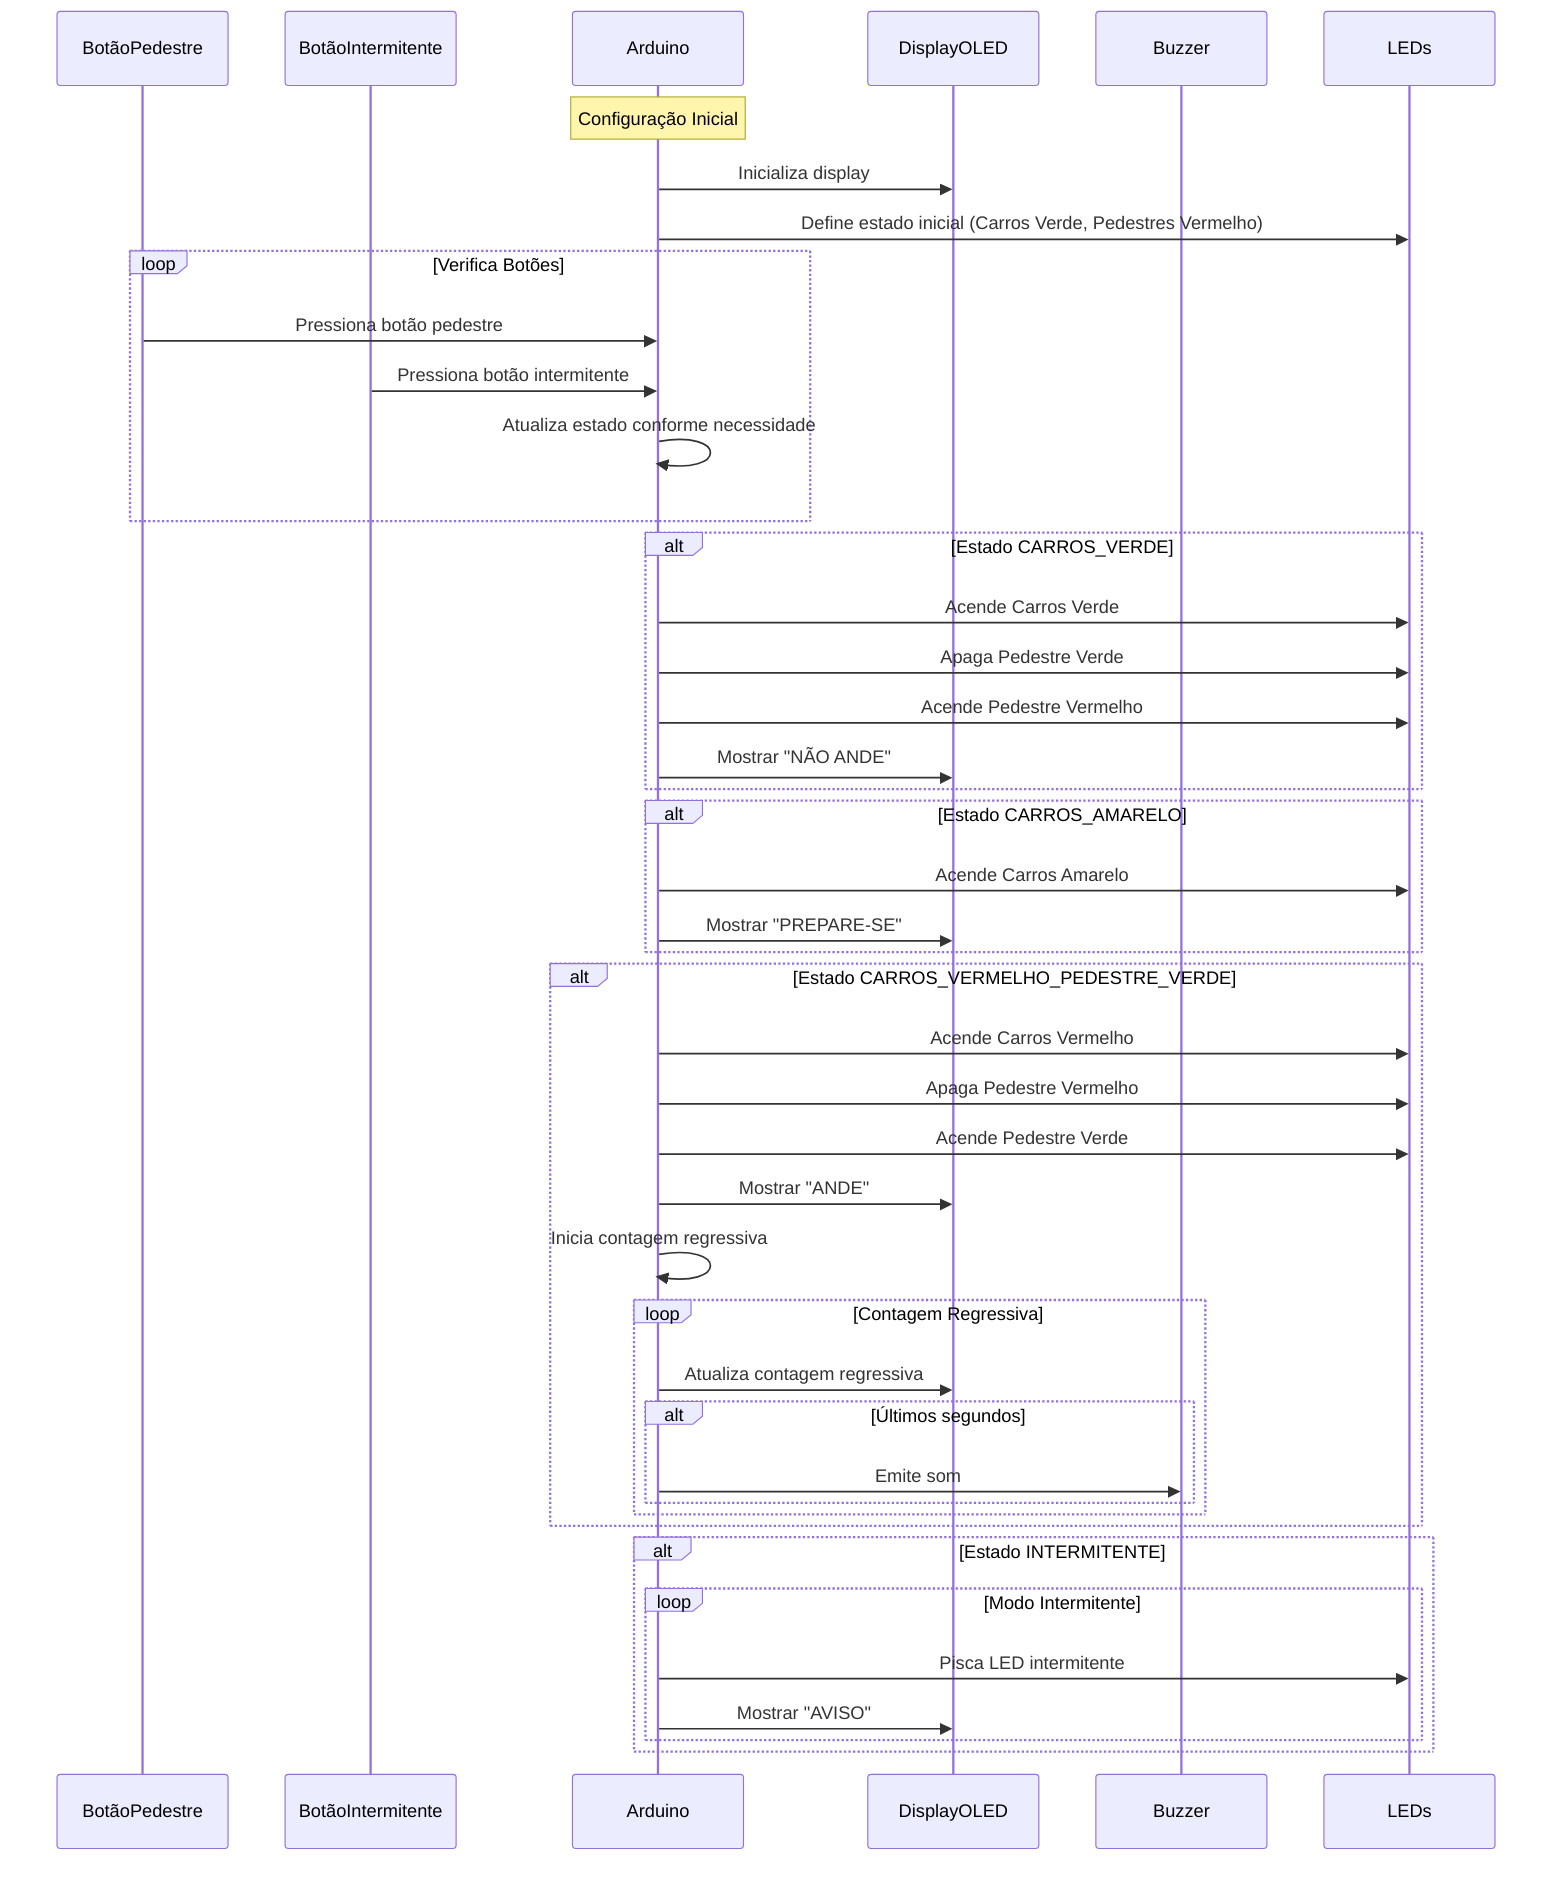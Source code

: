 sequenceDiagram
    participant BotãoPedestre
    participant BotãoIntermitente
    participant Arduino
    participant DisplayOLED
    participant Buzzer
    participant LEDs

    Note over Arduino: Configuração Inicial
    Arduino->>DisplayOLED: Inicializa display
    Arduino->>LEDs: Define estado inicial (Carros Verde, Pedestres Vermelho)

    loop Verifica Botões
        BotãoPedestre->>Arduino: Pressiona botão pedestre
        BotãoIntermitente->>Arduino: Pressiona botão intermitente
        Arduino->>Arduino: Atualiza estado conforme necessidade
    end

    alt Estado CARROS_VERDE
        Arduino->>LEDs: Acende Carros Verde
        Arduino->>LEDs: Apaga Pedestre Verde
        Arduino->>LEDs: Acende Pedestre Vermelho
        Arduino->>DisplayOLED: Mostrar "NÃO ANDE"
    end

    alt Estado CARROS_AMARELO
        Arduino->>LEDs: Acende Carros Amarelo
        Arduino->>DisplayOLED: Mostrar "PREPARE-SE"
    end

    alt Estado CARROS_VERMELHO_PEDESTRE_VERDE
        Arduino->>LEDs: Acende Carros Vermelho
        Arduino->>LEDs: Apaga Pedestre Vermelho
        Arduino->>LEDs: Acende Pedestre Verde
        Arduino->>DisplayOLED: Mostrar "ANDE"
        Arduino->>Arduino: Inicia contagem regressiva
        loop Contagem Regressiva
            Arduino->>DisplayOLED: Atualiza contagem regressiva
            alt Últimos segundos
                Arduino->>Buzzer: Emite som
            end
        end
    end

    alt Estado INTERMITENTE
        loop Modo Intermitente
            Arduino->>LEDs: Pisca LED intermitente
            Arduino->>DisplayOLED: Mostrar "AVISO"
        end
    end